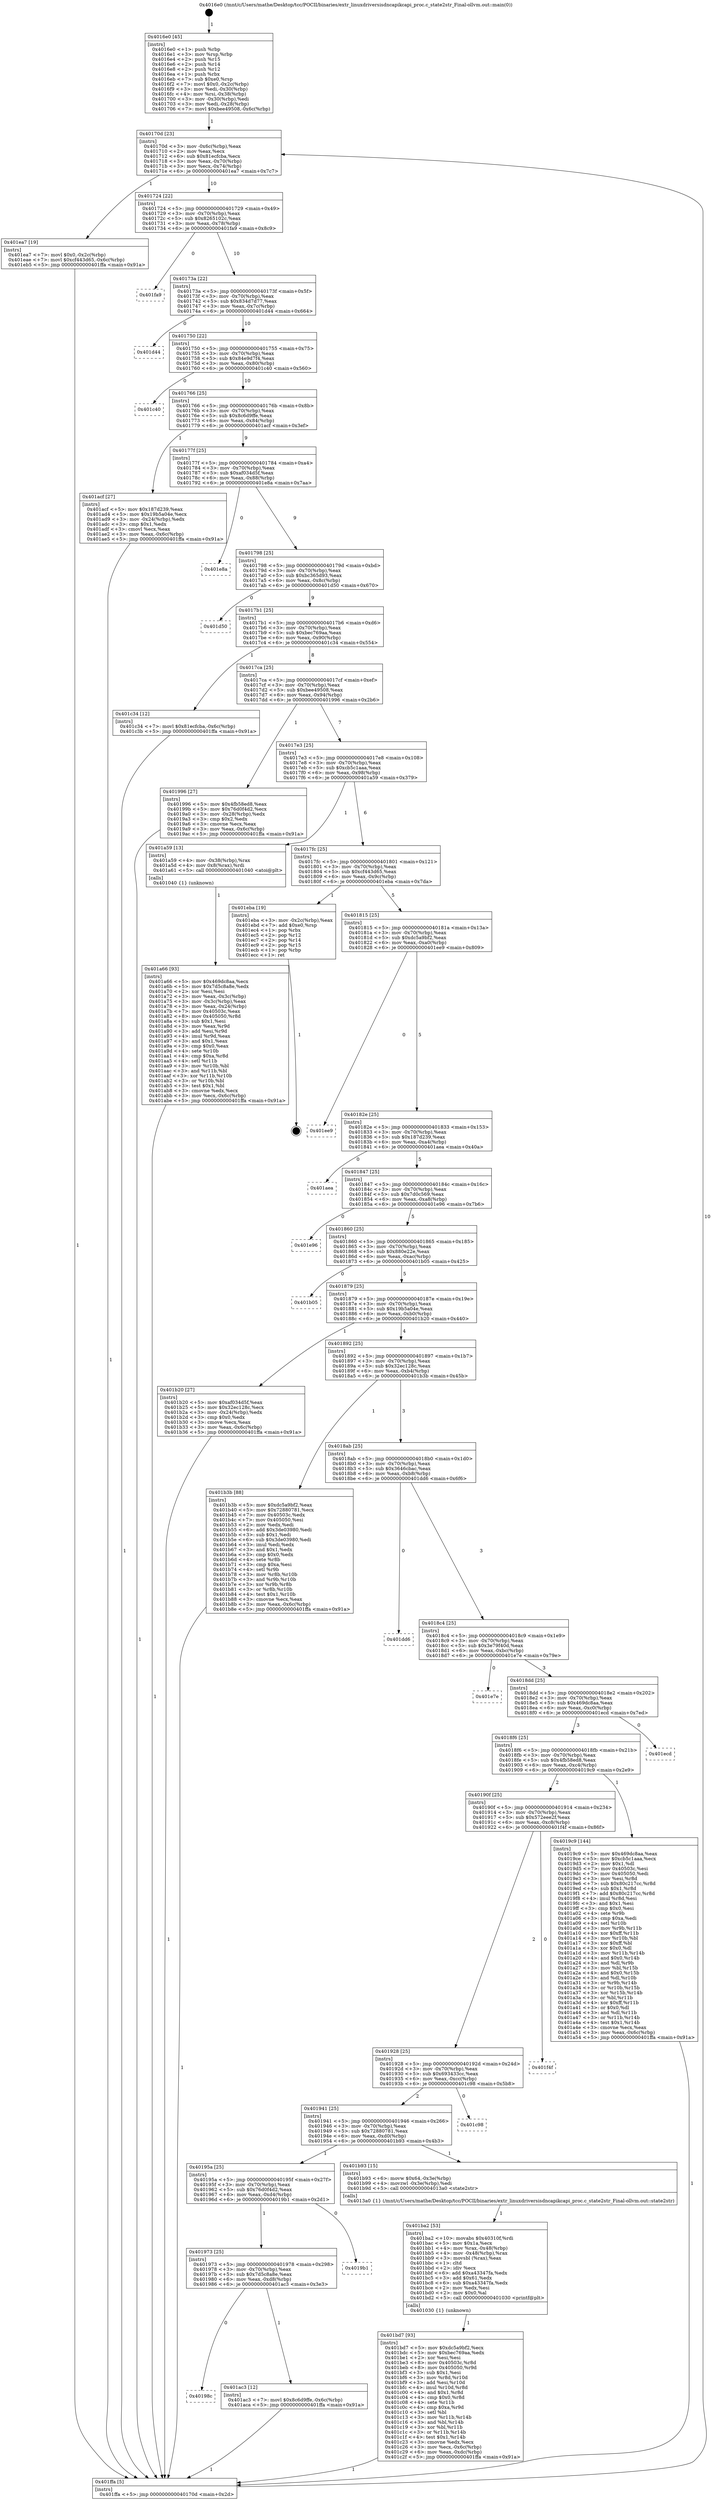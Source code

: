 digraph "0x4016e0" {
  label = "0x4016e0 (/mnt/c/Users/mathe/Desktop/tcc/POCII/binaries/extr_linuxdriversisdncapikcapi_proc.c_state2str_Final-ollvm.out::main(0))"
  labelloc = "t"
  node[shape=record]

  Entry [label="",width=0.3,height=0.3,shape=circle,fillcolor=black,style=filled]
  "0x40170d" [label="{
     0x40170d [23]\l
     | [instrs]\l
     &nbsp;&nbsp;0x40170d \<+3\>: mov -0x6c(%rbp),%eax\l
     &nbsp;&nbsp;0x401710 \<+2\>: mov %eax,%ecx\l
     &nbsp;&nbsp;0x401712 \<+6\>: sub $0x81ecfcba,%ecx\l
     &nbsp;&nbsp;0x401718 \<+3\>: mov %eax,-0x70(%rbp)\l
     &nbsp;&nbsp;0x40171b \<+3\>: mov %ecx,-0x74(%rbp)\l
     &nbsp;&nbsp;0x40171e \<+6\>: je 0000000000401ea7 \<main+0x7c7\>\l
  }"]
  "0x401ea7" [label="{
     0x401ea7 [19]\l
     | [instrs]\l
     &nbsp;&nbsp;0x401ea7 \<+7\>: movl $0x0,-0x2c(%rbp)\l
     &nbsp;&nbsp;0x401eae \<+7\>: movl $0xcf443d65,-0x6c(%rbp)\l
     &nbsp;&nbsp;0x401eb5 \<+5\>: jmp 0000000000401ffa \<main+0x91a\>\l
  }"]
  "0x401724" [label="{
     0x401724 [22]\l
     | [instrs]\l
     &nbsp;&nbsp;0x401724 \<+5\>: jmp 0000000000401729 \<main+0x49\>\l
     &nbsp;&nbsp;0x401729 \<+3\>: mov -0x70(%rbp),%eax\l
     &nbsp;&nbsp;0x40172c \<+5\>: sub $0x8265102c,%eax\l
     &nbsp;&nbsp;0x401731 \<+3\>: mov %eax,-0x78(%rbp)\l
     &nbsp;&nbsp;0x401734 \<+6\>: je 0000000000401fa9 \<main+0x8c9\>\l
  }"]
  Exit [label="",width=0.3,height=0.3,shape=circle,fillcolor=black,style=filled,peripheries=2]
  "0x401fa9" [label="{
     0x401fa9\l
  }", style=dashed]
  "0x40173a" [label="{
     0x40173a [22]\l
     | [instrs]\l
     &nbsp;&nbsp;0x40173a \<+5\>: jmp 000000000040173f \<main+0x5f\>\l
     &nbsp;&nbsp;0x40173f \<+3\>: mov -0x70(%rbp),%eax\l
     &nbsp;&nbsp;0x401742 \<+5\>: sub $0x834d7d77,%eax\l
     &nbsp;&nbsp;0x401747 \<+3\>: mov %eax,-0x7c(%rbp)\l
     &nbsp;&nbsp;0x40174a \<+6\>: je 0000000000401d44 \<main+0x664\>\l
  }"]
  "0x401bd7" [label="{
     0x401bd7 [93]\l
     | [instrs]\l
     &nbsp;&nbsp;0x401bd7 \<+5\>: mov $0xdc5a9bf2,%ecx\l
     &nbsp;&nbsp;0x401bdc \<+5\>: mov $0xbec769aa,%edx\l
     &nbsp;&nbsp;0x401be1 \<+2\>: xor %esi,%esi\l
     &nbsp;&nbsp;0x401be3 \<+8\>: mov 0x40503c,%r8d\l
     &nbsp;&nbsp;0x401beb \<+8\>: mov 0x405050,%r9d\l
     &nbsp;&nbsp;0x401bf3 \<+3\>: sub $0x1,%esi\l
     &nbsp;&nbsp;0x401bf6 \<+3\>: mov %r8d,%r10d\l
     &nbsp;&nbsp;0x401bf9 \<+3\>: add %esi,%r10d\l
     &nbsp;&nbsp;0x401bfc \<+4\>: imul %r10d,%r8d\l
     &nbsp;&nbsp;0x401c00 \<+4\>: and $0x1,%r8d\l
     &nbsp;&nbsp;0x401c04 \<+4\>: cmp $0x0,%r8d\l
     &nbsp;&nbsp;0x401c08 \<+4\>: sete %r11b\l
     &nbsp;&nbsp;0x401c0c \<+4\>: cmp $0xa,%r9d\l
     &nbsp;&nbsp;0x401c10 \<+3\>: setl %bl\l
     &nbsp;&nbsp;0x401c13 \<+3\>: mov %r11b,%r14b\l
     &nbsp;&nbsp;0x401c16 \<+3\>: and %bl,%r14b\l
     &nbsp;&nbsp;0x401c19 \<+3\>: xor %bl,%r11b\l
     &nbsp;&nbsp;0x401c1c \<+3\>: or %r11b,%r14b\l
     &nbsp;&nbsp;0x401c1f \<+4\>: test $0x1,%r14b\l
     &nbsp;&nbsp;0x401c23 \<+3\>: cmovne %edx,%ecx\l
     &nbsp;&nbsp;0x401c26 \<+3\>: mov %ecx,-0x6c(%rbp)\l
     &nbsp;&nbsp;0x401c29 \<+6\>: mov %eax,-0xdc(%rbp)\l
     &nbsp;&nbsp;0x401c2f \<+5\>: jmp 0000000000401ffa \<main+0x91a\>\l
  }"]
  "0x401d44" [label="{
     0x401d44\l
  }", style=dashed]
  "0x401750" [label="{
     0x401750 [22]\l
     | [instrs]\l
     &nbsp;&nbsp;0x401750 \<+5\>: jmp 0000000000401755 \<main+0x75\>\l
     &nbsp;&nbsp;0x401755 \<+3\>: mov -0x70(%rbp),%eax\l
     &nbsp;&nbsp;0x401758 \<+5\>: sub $0x84e9d7f4,%eax\l
     &nbsp;&nbsp;0x40175d \<+3\>: mov %eax,-0x80(%rbp)\l
     &nbsp;&nbsp;0x401760 \<+6\>: je 0000000000401c40 \<main+0x560\>\l
  }"]
  "0x401ba2" [label="{
     0x401ba2 [53]\l
     | [instrs]\l
     &nbsp;&nbsp;0x401ba2 \<+10\>: movabs $0x40310f,%rdi\l
     &nbsp;&nbsp;0x401bac \<+5\>: mov $0x1a,%ecx\l
     &nbsp;&nbsp;0x401bb1 \<+4\>: mov %rax,-0x48(%rbp)\l
     &nbsp;&nbsp;0x401bb5 \<+4\>: mov -0x48(%rbp),%rax\l
     &nbsp;&nbsp;0x401bb9 \<+3\>: movsbl (%rax),%eax\l
     &nbsp;&nbsp;0x401bbc \<+1\>: cltd\l
     &nbsp;&nbsp;0x401bbd \<+2\>: idiv %ecx\l
     &nbsp;&nbsp;0x401bbf \<+6\>: add $0xa43347fa,%edx\l
     &nbsp;&nbsp;0x401bc5 \<+3\>: add $0x61,%edx\l
     &nbsp;&nbsp;0x401bc8 \<+6\>: sub $0xa43347fa,%edx\l
     &nbsp;&nbsp;0x401bce \<+2\>: mov %edx,%esi\l
     &nbsp;&nbsp;0x401bd0 \<+2\>: mov $0x0,%al\l
     &nbsp;&nbsp;0x401bd2 \<+5\>: call 0000000000401030 \<printf@plt\>\l
     | [calls]\l
     &nbsp;&nbsp;0x401030 \{1\} (unknown)\l
  }"]
  "0x401c40" [label="{
     0x401c40\l
  }", style=dashed]
  "0x401766" [label="{
     0x401766 [25]\l
     | [instrs]\l
     &nbsp;&nbsp;0x401766 \<+5\>: jmp 000000000040176b \<main+0x8b\>\l
     &nbsp;&nbsp;0x40176b \<+3\>: mov -0x70(%rbp),%eax\l
     &nbsp;&nbsp;0x40176e \<+5\>: sub $0x8c6d9ffe,%eax\l
     &nbsp;&nbsp;0x401773 \<+6\>: mov %eax,-0x84(%rbp)\l
     &nbsp;&nbsp;0x401779 \<+6\>: je 0000000000401acf \<main+0x3ef\>\l
  }"]
  "0x40198c" [label="{
     0x40198c\l
  }", style=dashed]
  "0x401acf" [label="{
     0x401acf [27]\l
     | [instrs]\l
     &nbsp;&nbsp;0x401acf \<+5\>: mov $0x187d239,%eax\l
     &nbsp;&nbsp;0x401ad4 \<+5\>: mov $0x19b5a04e,%ecx\l
     &nbsp;&nbsp;0x401ad9 \<+3\>: mov -0x24(%rbp),%edx\l
     &nbsp;&nbsp;0x401adc \<+3\>: cmp $0x1,%edx\l
     &nbsp;&nbsp;0x401adf \<+3\>: cmovl %ecx,%eax\l
     &nbsp;&nbsp;0x401ae2 \<+3\>: mov %eax,-0x6c(%rbp)\l
     &nbsp;&nbsp;0x401ae5 \<+5\>: jmp 0000000000401ffa \<main+0x91a\>\l
  }"]
  "0x40177f" [label="{
     0x40177f [25]\l
     | [instrs]\l
     &nbsp;&nbsp;0x40177f \<+5\>: jmp 0000000000401784 \<main+0xa4\>\l
     &nbsp;&nbsp;0x401784 \<+3\>: mov -0x70(%rbp),%eax\l
     &nbsp;&nbsp;0x401787 \<+5\>: sub $0xaf034d5f,%eax\l
     &nbsp;&nbsp;0x40178c \<+6\>: mov %eax,-0x88(%rbp)\l
     &nbsp;&nbsp;0x401792 \<+6\>: je 0000000000401e8a \<main+0x7aa\>\l
  }"]
  "0x401ac3" [label="{
     0x401ac3 [12]\l
     | [instrs]\l
     &nbsp;&nbsp;0x401ac3 \<+7\>: movl $0x8c6d9ffe,-0x6c(%rbp)\l
     &nbsp;&nbsp;0x401aca \<+5\>: jmp 0000000000401ffa \<main+0x91a\>\l
  }"]
  "0x401e8a" [label="{
     0x401e8a\l
  }", style=dashed]
  "0x401798" [label="{
     0x401798 [25]\l
     | [instrs]\l
     &nbsp;&nbsp;0x401798 \<+5\>: jmp 000000000040179d \<main+0xbd\>\l
     &nbsp;&nbsp;0x40179d \<+3\>: mov -0x70(%rbp),%eax\l
     &nbsp;&nbsp;0x4017a0 \<+5\>: sub $0xbc365d93,%eax\l
     &nbsp;&nbsp;0x4017a5 \<+6\>: mov %eax,-0x8c(%rbp)\l
     &nbsp;&nbsp;0x4017ab \<+6\>: je 0000000000401d50 \<main+0x670\>\l
  }"]
  "0x401973" [label="{
     0x401973 [25]\l
     | [instrs]\l
     &nbsp;&nbsp;0x401973 \<+5\>: jmp 0000000000401978 \<main+0x298\>\l
     &nbsp;&nbsp;0x401978 \<+3\>: mov -0x70(%rbp),%eax\l
     &nbsp;&nbsp;0x40197b \<+5\>: sub $0x7d5c8a8e,%eax\l
     &nbsp;&nbsp;0x401980 \<+6\>: mov %eax,-0xd8(%rbp)\l
     &nbsp;&nbsp;0x401986 \<+6\>: je 0000000000401ac3 \<main+0x3e3\>\l
  }"]
  "0x401d50" [label="{
     0x401d50\l
  }", style=dashed]
  "0x4017b1" [label="{
     0x4017b1 [25]\l
     | [instrs]\l
     &nbsp;&nbsp;0x4017b1 \<+5\>: jmp 00000000004017b6 \<main+0xd6\>\l
     &nbsp;&nbsp;0x4017b6 \<+3\>: mov -0x70(%rbp),%eax\l
     &nbsp;&nbsp;0x4017b9 \<+5\>: sub $0xbec769aa,%eax\l
     &nbsp;&nbsp;0x4017be \<+6\>: mov %eax,-0x90(%rbp)\l
     &nbsp;&nbsp;0x4017c4 \<+6\>: je 0000000000401c34 \<main+0x554\>\l
  }"]
  "0x4019b1" [label="{
     0x4019b1\l
  }", style=dashed]
  "0x401c34" [label="{
     0x401c34 [12]\l
     | [instrs]\l
     &nbsp;&nbsp;0x401c34 \<+7\>: movl $0x81ecfcba,-0x6c(%rbp)\l
     &nbsp;&nbsp;0x401c3b \<+5\>: jmp 0000000000401ffa \<main+0x91a\>\l
  }"]
  "0x4017ca" [label="{
     0x4017ca [25]\l
     | [instrs]\l
     &nbsp;&nbsp;0x4017ca \<+5\>: jmp 00000000004017cf \<main+0xef\>\l
     &nbsp;&nbsp;0x4017cf \<+3\>: mov -0x70(%rbp),%eax\l
     &nbsp;&nbsp;0x4017d2 \<+5\>: sub $0xbee49508,%eax\l
     &nbsp;&nbsp;0x4017d7 \<+6\>: mov %eax,-0x94(%rbp)\l
     &nbsp;&nbsp;0x4017dd \<+6\>: je 0000000000401996 \<main+0x2b6\>\l
  }"]
  "0x40195a" [label="{
     0x40195a [25]\l
     | [instrs]\l
     &nbsp;&nbsp;0x40195a \<+5\>: jmp 000000000040195f \<main+0x27f\>\l
     &nbsp;&nbsp;0x40195f \<+3\>: mov -0x70(%rbp),%eax\l
     &nbsp;&nbsp;0x401962 \<+5\>: sub $0x76d0f4d2,%eax\l
     &nbsp;&nbsp;0x401967 \<+6\>: mov %eax,-0xd4(%rbp)\l
     &nbsp;&nbsp;0x40196d \<+6\>: je 00000000004019b1 \<main+0x2d1\>\l
  }"]
  "0x401996" [label="{
     0x401996 [27]\l
     | [instrs]\l
     &nbsp;&nbsp;0x401996 \<+5\>: mov $0x4fb58ed8,%eax\l
     &nbsp;&nbsp;0x40199b \<+5\>: mov $0x76d0f4d2,%ecx\l
     &nbsp;&nbsp;0x4019a0 \<+3\>: mov -0x28(%rbp),%edx\l
     &nbsp;&nbsp;0x4019a3 \<+3\>: cmp $0x2,%edx\l
     &nbsp;&nbsp;0x4019a6 \<+3\>: cmovne %ecx,%eax\l
     &nbsp;&nbsp;0x4019a9 \<+3\>: mov %eax,-0x6c(%rbp)\l
     &nbsp;&nbsp;0x4019ac \<+5\>: jmp 0000000000401ffa \<main+0x91a\>\l
  }"]
  "0x4017e3" [label="{
     0x4017e3 [25]\l
     | [instrs]\l
     &nbsp;&nbsp;0x4017e3 \<+5\>: jmp 00000000004017e8 \<main+0x108\>\l
     &nbsp;&nbsp;0x4017e8 \<+3\>: mov -0x70(%rbp),%eax\l
     &nbsp;&nbsp;0x4017eb \<+5\>: sub $0xcb5c1aaa,%eax\l
     &nbsp;&nbsp;0x4017f0 \<+6\>: mov %eax,-0x98(%rbp)\l
     &nbsp;&nbsp;0x4017f6 \<+6\>: je 0000000000401a59 \<main+0x379\>\l
  }"]
  "0x401ffa" [label="{
     0x401ffa [5]\l
     | [instrs]\l
     &nbsp;&nbsp;0x401ffa \<+5\>: jmp 000000000040170d \<main+0x2d\>\l
  }"]
  "0x4016e0" [label="{
     0x4016e0 [45]\l
     | [instrs]\l
     &nbsp;&nbsp;0x4016e0 \<+1\>: push %rbp\l
     &nbsp;&nbsp;0x4016e1 \<+3\>: mov %rsp,%rbp\l
     &nbsp;&nbsp;0x4016e4 \<+2\>: push %r15\l
     &nbsp;&nbsp;0x4016e6 \<+2\>: push %r14\l
     &nbsp;&nbsp;0x4016e8 \<+2\>: push %r12\l
     &nbsp;&nbsp;0x4016ea \<+1\>: push %rbx\l
     &nbsp;&nbsp;0x4016eb \<+7\>: sub $0xe0,%rsp\l
     &nbsp;&nbsp;0x4016f2 \<+7\>: movl $0x0,-0x2c(%rbp)\l
     &nbsp;&nbsp;0x4016f9 \<+3\>: mov %edi,-0x30(%rbp)\l
     &nbsp;&nbsp;0x4016fc \<+4\>: mov %rsi,-0x38(%rbp)\l
     &nbsp;&nbsp;0x401700 \<+3\>: mov -0x30(%rbp),%edi\l
     &nbsp;&nbsp;0x401703 \<+3\>: mov %edi,-0x28(%rbp)\l
     &nbsp;&nbsp;0x401706 \<+7\>: movl $0xbee49508,-0x6c(%rbp)\l
  }"]
  "0x401b93" [label="{
     0x401b93 [15]\l
     | [instrs]\l
     &nbsp;&nbsp;0x401b93 \<+6\>: movw $0x64,-0x3e(%rbp)\l
     &nbsp;&nbsp;0x401b99 \<+4\>: movzwl -0x3e(%rbp),%edi\l
     &nbsp;&nbsp;0x401b9d \<+5\>: call 00000000004013a0 \<state2str\>\l
     | [calls]\l
     &nbsp;&nbsp;0x4013a0 \{1\} (/mnt/c/Users/mathe/Desktop/tcc/POCII/binaries/extr_linuxdriversisdncapikcapi_proc.c_state2str_Final-ollvm.out::state2str)\l
  }"]
  "0x401a59" [label="{
     0x401a59 [13]\l
     | [instrs]\l
     &nbsp;&nbsp;0x401a59 \<+4\>: mov -0x38(%rbp),%rax\l
     &nbsp;&nbsp;0x401a5d \<+4\>: mov 0x8(%rax),%rdi\l
     &nbsp;&nbsp;0x401a61 \<+5\>: call 0000000000401040 \<atoi@plt\>\l
     | [calls]\l
     &nbsp;&nbsp;0x401040 \{1\} (unknown)\l
  }"]
  "0x4017fc" [label="{
     0x4017fc [25]\l
     | [instrs]\l
     &nbsp;&nbsp;0x4017fc \<+5\>: jmp 0000000000401801 \<main+0x121\>\l
     &nbsp;&nbsp;0x401801 \<+3\>: mov -0x70(%rbp),%eax\l
     &nbsp;&nbsp;0x401804 \<+5\>: sub $0xcf443d65,%eax\l
     &nbsp;&nbsp;0x401809 \<+6\>: mov %eax,-0x9c(%rbp)\l
     &nbsp;&nbsp;0x40180f \<+6\>: je 0000000000401eba \<main+0x7da\>\l
  }"]
  "0x401941" [label="{
     0x401941 [25]\l
     | [instrs]\l
     &nbsp;&nbsp;0x401941 \<+5\>: jmp 0000000000401946 \<main+0x266\>\l
     &nbsp;&nbsp;0x401946 \<+3\>: mov -0x70(%rbp),%eax\l
     &nbsp;&nbsp;0x401949 \<+5\>: sub $0x72880781,%eax\l
     &nbsp;&nbsp;0x40194e \<+6\>: mov %eax,-0xd0(%rbp)\l
     &nbsp;&nbsp;0x401954 \<+6\>: je 0000000000401b93 \<main+0x4b3\>\l
  }"]
  "0x401eba" [label="{
     0x401eba [19]\l
     | [instrs]\l
     &nbsp;&nbsp;0x401eba \<+3\>: mov -0x2c(%rbp),%eax\l
     &nbsp;&nbsp;0x401ebd \<+7\>: add $0xe0,%rsp\l
     &nbsp;&nbsp;0x401ec4 \<+1\>: pop %rbx\l
     &nbsp;&nbsp;0x401ec5 \<+2\>: pop %r12\l
     &nbsp;&nbsp;0x401ec7 \<+2\>: pop %r14\l
     &nbsp;&nbsp;0x401ec9 \<+2\>: pop %r15\l
     &nbsp;&nbsp;0x401ecb \<+1\>: pop %rbp\l
     &nbsp;&nbsp;0x401ecc \<+1\>: ret\l
  }"]
  "0x401815" [label="{
     0x401815 [25]\l
     | [instrs]\l
     &nbsp;&nbsp;0x401815 \<+5\>: jmp 000000000040181a \<main+0x13a\>\l
     &nbsp;&nbsp;0x40181a \<+3\>: mov -0x70(%rbp),%eax\l
     &nbsp;&nbsp;0x40181d \<+5\>: sub $0xdc5a9bf2,%eax\l
     &nbsp;&nbsp;0x401822 \<+6\>: mov %eax,-0xa0(%rbp)\l
     &nbsp;&nbsp;0x401828 \<+6\>: je 0000000000401ee9 \<main+0x809\>\l
  }"]
  "0x401c98" [label="{
     0x401c98\l
  }", style=dashed]
  "0x401ee9" [label="{
     0x401ee9\l
  }", style=dashed]
  "0x40182e" [label="{
     0x40182e [25]\l
     | [instrs]\l
     &nbsp;&nbsp;0x40182e \<+5\>: jmp 0000000000401833 \<main+0x153\>\l
     &nbsp;&nbsp;0x401833 \<+3\>: mov -0x70(%rbp),%eax\l
     &nbsp;&nbsp;0x401836 \<+5\>: sub $0x187d239,%eax\l
     &nbsp;&nbsp;0x40183b \<+6\>: mov %eax,-0xa4(%rbp)\l
     &nbsp;&nbsp;0x401841 \<+6\>: je 0000000000401aea \<main+0x40a\>\l
  }"]
  "0x401928" [label="{
     0x401928 [25]\l
     | [instrs]\l
     &nbsp;&nbsp;0x401928 \<+5\>: jmp 000000000040192d \<main+0x24d\>\l
     &nbsp;&nbsp;0x40192d \<+3\>: mov -0x70(%rbp),%eax\l
     &nbsp;&nbsp;0x401930 \<+5\>: sub $0x693433cc,%eax\l
     &nbsp;&nbsp;0x401935 \<+6\>: mov %eax,-0xcc(%rbp)\l
     &nbsp;&nbsp;0x40193b \<+6\>: je 0000000000401c98 \<main+0x5b8\>\l
  }"]
  "0x401aea" [label="{
     0x401aea\l
  }", style=dashed]
  "0x401847" [label="{
     0x401847 [25]\l
     | [instrs]\l
     &nbsp;&nbsp;0x401847 \<+5\>: jmp 000000000040184c \<main+0x16c\>\l
     &nbsp;&nbsp;0x40184c \<+3\>: mov -0x70(%rbp),%eax\l
     &nbsp;&nbsp;0x40184f \<+5\>: sub $0x7d0c569,%eax\l
     &nbsp;&nbsp;0x401854 \<+6\>: mov %eax,-0xa8(%rbp)\l
     &nbsp;&nbsp;0x40185a \<+6\>: je 0000000000401e96 \<main+0x7b6\>\l
  }"]
  "0x401f4f" [label="{
     0x401f4f\l
  }", style=dashed]
  "0x401e96" [label="{
     0x401e96\l
  }", style=dashed]
  "0x401860" [label="{
     0x401860 [25]\l
     | [instrs]\l
     &nbsp;&nbsp;0x401860 \<+5\>: jmp 0000000000401865 \<main+0x185\>\l
     &nbsp;&nbsp;0x401865 \<+3\>: mov -0x70(%rbp),%eax\l
     &nbsp;&nbsp;0x401868 \<+5\>: sub $0x880e22e,%eax\l
     &nbsp;&nbsp;0x40186d \<+6\>: mov %eax,-0xac(%rbp)\l
     &nbsp;&nbsp;0x401873 \<+6\>: je 0000000000401b05 \<main+0x425\>\l
  }"]
  "0x401a66" [label="{
     0x401a66 [93]\l
     | [instrs]\l
     &nbsp;&nbsp;0x401a66 \<+5\>: mov $0x469dc8aa,%ecx\l
     &nbsp;&nbsp;0x401a6b \<+5\>: mov $0x7d5c8a8e,%edx\l
     &nbsp;&nbsp;0x401a70 \<+2\>: xor %esi,%esi\l
     &nbsp;&nbsp;0x401a72 \<+3\>: mov %eax,-0x3c(%rbp)\l
     &nbsp;&nbsp;0x401a75 \<+3\>: mov -0x3c(%rbp),%eax\l
     &nbsp;&nbsp;0x401a78 \<+3\>: mov %eax,-0x24(%rbp)\l
     &nbsp;&nbsp;0x401a7b \<+7\>: mov 0x40503c,%eax\l
     &nbsp;&nbsp;0x401a82 \<+8\>: mov 0x405050,%r8d\l
     &nbsp;&nbsp;0x401a8a \<+3\>: sub $0x1,%esi\l
     &nbsp;&nbsp;0x401a8d \<+3\>: mov %eax,%r9d\l
     &nbsp;&nbsp;0x401a90 \<+3\>: add %esi,%r9d\l
     &nbsp;&nbsp;0x401a93 \<+4\>: imul %r9d,%eax\l
     &nbsp;&nbsp;0x401a97 \<+3\>: and $0x1,%eax\l
     &nbsp;&nbsp;0x401a9a \<+3\>: cmp $0x0,%eax\l
     &nbsp;&nbsp;0x401a9d \<+4\>: sete %r10b\l
     &nbsp;&nbsp;0x401aa1 \<+4\>: cmp $0xa,%r8d\l
     &nbsp;&nbsp;0x401aa5 \<+4\>: setl %r11b\l
     &nbsp;&nbsp;0x401aa9 \<+3\>: mov %r10b,%bl\l
     &nbsp;&nbsp;0x401aac \<+3\>: and %r11b,%bl\l
     &nbsp;&nbsp;0x401aaf \<+3\>: xor %r11b,%r10b\l
     &nbsp;&nbsp;0x401ab2 \<+3\>: or %r10b,%bl\l
     &nbsp;&nbsp;0x401ab5 \<+3\>: test $0x1,%bl\l
     &nbsp;&nbsp;0x401ab8 \<+3\>: cmovne %edx,%ecx\l
     &nbsp;&nbsp;0x401abb \<+3\>: mov %ecx,-0x6c(%rbp)\l
     &nbsp;&nbsp;0x401abe \<+5\>: jmp 0000000000401ffa \<main+0x91a\>\l
  }"]
  "0x401b05" [label="{
     0x401b05\l
  }", style=dashed]
  "0x401879" [label="{
     0x401879 [25]\l
     | [instrs]\l
     &nbsp;&nbsp;0x401879 \<+5\>: jmp 000000000040187e \<main+0x19e\>\l
     &nbsp;&nbsp;0x40187e \<+3\>: mov -0x70(%rbp),%eax\l
     &nbsp;&nbsp;0x401881 \<+5\>: sub $0x19b5a04e,%eax\l
     &nbsp;&nbsp;0x401886 \<+6\>: mov %eax,-0xb0(%rbp)\l
     &nbsp;&nbsp;0x40188c \<+6\>: je 0000000000401b20 \<main+0x440\>\l
  }"]
  "0x40190f" [label="{
     0x40190f [25]\l
     | [instrs]\l
     &nbsp;&nbsp;0x40190f \<+5\>: jmp 0000000000401914 \<main+0x234\>\l
     &nbsp;&nbsp;0x401914 \<+3\>: mov -0x70(%rbp),%eax\l
     &nbsp;&nbsp;0x401917 \<+5\>: sub $0x572eee2f,%eax\l
     &nbsp;&nbsp;0x40191c \<+6\>: mov %eax,-0xc8(%rbp)\l
     &nbsp;&nbsp;0x401922 \<+6\>: je 0000000000401f4f \<main+0x86f\>\l
  }"]
  "0x401b20" [label="{
     0x401b20 [27]\l
     | [instrs]\l
     &nbsp;&nbsp;0x401b20 \<+5\>: mov $0xaf034d5f,%eax\l
     &nbsp;&nbsp;0x401b25 \<+5\>: mov $0x32ec128c,%ecx\l
     &nbsp;&nbsp;0x401b2a \<+3\>: mov -0x24(%rbp),%edx\l
     &nbsp;&nbsp;0x401b2d \<+3\>: cmp $0x0,%edx\l
     &nbsp;&nbsp;0x401b30 \<+3\>: cmove %ecx,%eax\l
     &nbsp;&nbsp;0x401b33 \<+3\>: mov %eax,-0x6c(%rbp)\l
     &nbsp;&nbsp;0x401b36 \<+5\>: jmp 0000000000401ffa \<main+0x91a\>\l
  }"]
  "0x401892" [label="{
     0x401892 [25]\l
     | [instrs]\l
     &nbsp;&nbsp;0x401892 \<+5\>: jmp 0000000000401897 \<main+0x1b7\>\l
     &nbsp;&nbsp;0x401897 \<+3\>: mov -0x70(%rbp),%eax\l
     &nbsp;&nbsp;0x40189a \<+5\>: sub $0x32ec128c,%eax\l
     &nbsp;&nbsp;0x40189f \<+6\>: mov %eax,-0xb4(%rbp)\l
     &nbsp;&nbsp;0x4018a5 \<+6\>: je 0000000000401b3b \<main+0x45b\>\l
  }"]
  "0x4019c9" [label="{
     0x4019c9 [144]\l
     | [instrs]\l
     &nbsp;&nbsp;0x4019c9 \<+5\>: mov $0x469dc8aa,%eax\l
     &nbsp;&nbsp;0x4019ce \<+5\>: mov $0xcb5c1aaa,%ecx\l
     &nbsp;&nbsp;0x4019d3 \<+2\>: mov $0x1,%dl\l
     &nbsp;&nbsp;0x4019d5 \<+7\>: mov 0x40503c,%esi\l
     &nbsp;&nbsp;0x4019dc \<+7\>: mov 0x405050,%edi\l
     &nbsp;&nbsp;0x4019e3 \<+3\>: mov %esi,%r8d\l
     &nbsp;&nbsp;0x4019e6 \<+7\>: sub $0x80c217cc,%r8d\l
     &nbsp;&nbsp;0x4019ed \<+4\>: sub $0x1,%r8d\l
     &nbsp;&nbsp;0x4019f1 \<+7\>: add $0x80c217cc,%r8d\l
     &nbsp;&nbsp;0x4019f8 \<+4\>: imul %r8d,%esi\l
     &nbsp;&nbsp;0x4019fc \<+3\>: and $0x1,%esi\l
     &nbsp;&nbsp;0x4019ff \<+3\>: cmp $0x0,%esi\l
     &nbsp;&nbsp;0x401a02 \<+4\>: sete %r9b\l
     &nbsp;&nbsp;0x401a06 \<+3\>: cmp $0xa,%edi\l
     &nbsp;&nbsp;0x401a09 \<+4\>: setl %r10b\l
     &nbsp;&nbsp;0x401a0d \<+3\>: mov %r9b,%r11b\l
     &nbsp;&nbsp;0x401a10 \<+4\>: xor $0xff,%r11b\l
     &nbsp;&nbsp;0x401a14 \<+3\>: mov %r10b,%bl\l
     &nbsp;&nbsp;0x401a17 \<+3\>: xor $0xff,%bl\l
     &nbsp;&nbsp;0x401a1a \<+3\>: xor $0x0,%dl\l
     &nbsp;&nbsp;0x401a1d \<+3\>: mov %r11b,%r14b\l
     &nbsp;&nbsp;0x401a20 \<+4\>: and $0x0,%r14b\l
     &nbsp;&nbsp;0x401a24 \<+3\>: and %dl,%r9b\l
     &nbsp;&nbsp;0x401a27 \<+3\>: mov %bl,%r15b\l
     &nbsp;&nbsp;0x401a2a \<+4\>: and $0x0,%r15b\l
     &nbsp;&nbsp;0x401a2e \<+3\>: and %dl,%r10b\l
     &nbsp;&nbsp;0x401a31 \<+3\>: or %r9b,%r14b\l
     &nbsp;&nbsp;0x401a34 \<+3\>: or %r10b,%r15b\l
     &nbsp;&nbsp;0x401a37 \<+3\>: xor %r15b,%r14b\l
     &nbsp;&nbsp;0x401a3a \<+3\>: or %bl,%r11b\l
     &nbsp;&nbsp;0x401a3d \<+4\>: xor $0xff,%r11b\l
     &nbsp;&nbsp;0x401a41 \<+3\>: or $0x0,%dl\l
     &nbsp;&nbsp;0x401a44 \<+3\>: and %dl,%r11b\l
     &nbsp;&nbsp;0x401a47 \<+3\>: or %r11b,%r14b\l
     &nbsp;&nbsp;0x401a4a \<+4\>: test $0x1,%r14b\l
     &nbsp;&nbsp;0x401a4e \<+3\>: cmovne %ecx,%eax\l
     &nbsp;&nbsp;0x401a51 \<+3\>: mov %eax,-0x6c(%rbp)\l
     &nbsp;&nbsp;0x401a54 \<+5\>: jmp 0000000000401ffa \<main+0x91a\>\l
  }"]
  "0x401b3b" [label="{
     0x401b3b [88]\l
     | [instrs]\l
     &nbsp;&nbsp;0x401b3b \<+5\>: mov $0xdc5a9bf2,%eax\l
     &nbsp;&nbsp;0x401b40 \<+5\>: mov $0x72880781,%ecx\l
     &nbsp;&nbsp;0x401b45 \<+7\>: mov 0x40503c,%edx\l
     &nbsp;&nbsp;0x401b4c \<+7\>: mov 0x405050,%esi\l
     &nbsp;&nbsp;0x401b53 \<+2\>: mov %edx,%edi\l
     &nbsp;&nbsp;0x401b55 \<+6\>: add $0x3de03980,%edi\l
     &nbsp;&nbsp;0x401b5b \<+3\>: sub $0x1,%edi\l
     &nbsp;&nbsp;0x401b5e \<+6\>: sub $0x3de03980,%edi\l
     &nbsp;&nbsp;0x401b64 \<+3\>: imul %edi,%edx\l
     &nbsp;&nbsp;0x401b67 \<+3\>: and $0x1,%edx\l
     &nbsp;&nbsp;0x401b6a \<+3\>: cmp $0x0,%edx\l
     &nbsp;&nbsp;0x401b6d \<+4\>: sete %r8b\l
     &nbsp;&nbsp;0x401b71 \<+3\>: cmp $0xa,%esi\l
     &nbsp;&nbsp;0x401b74 \<+4\>: setl %r9b\l
     &nbsp;&nbsp;0x401b78 \<+3\>: mov %r8b,%r10b\l
     &nbsp;&nbsp;0x401b7b \<+3\>: and %r9b,%r10b\l
     &nbsp;&nbsp;0x401b7e \<+3\>: xor %r9b,%r8b\l
     &nbsp;&nbsp;0x401b81 \<+3\>: or %r8b,%r10b\l
     &nbsp;&nbsp;0x401b84 \<+4\>: test $0x1,%r10b\l
     &nbsp;&nbsp;0x401b88 \<+3\>: cmovne %ecx,%eax\l
     &nbsp;&nbsp;0x401b8b \<+3\>: mov %eax,-0x6c(%rbp)\l
     &nbsp;&nbsp;0x401b8e \<+5\>: jmp 0000000000401ffa \<main+0x91a\>\l
  }"]
  "0x4018ab" [label="{
     0x4018ab [25]\l
     | [instrs]\l
     &nbsp;&nbsp;0x4018ab \<+5\>: jmp 00000000004018b0 \<main+0x1d0\>\l
     &nbsp;&nbsp;0x4018b0 \<+3\>: mov -0x70(%rbp),%eax\l
     &nbsp;&nbsp;0x4018b3 \<+5\>: sub $0x3646cbac,%eax\l
     &nbsp;&nbsp;0x4018b8 \<+6\>: mov %eax,-0xb8(%rbp)\l
     &nbsp;&nbsp;0x4018be \<+6\>: je 0000000000401dd6 \<main+0x6f6\>\l
  }"]
  "0x4018f6" [label="{
     0x4018f6 [25]\l
     | [instrs]\l
     &nbsp;&nbsp;0x4018f6 \<+5\>: jmp 00000000004018fb \<main+0x21b\>\l
     &nbsp;&nbsp;0x4018fb \<+3\>: mov -0x70(%rbp),%eax\l
     &nbsp;&nbsp;0x4018fe \<+5\>: sub $0x4fb58ed8,%eax\l
     &nbsp;&nbsp;0x401903 \<+6\>: mov %eax,-0xc4(%rbp)\l
     &nbsp;&nbsp;0x401909 \<+6\>: je 00000000004019c9 \<main+0x2e9\>\l
  }"]
  "0x401dd6" [label="{
     0x401dd6\l
  }", style=dashed]
  "0x4018c4" [label="{
     0x4018c4 [25]\l
     | [instrs]\l
     &nbsp;&nbsp;0x4018c4 \<+5\>: jmp 00000000004018c9 \<main+0x1e9\>\l
     &nbsp;&nbsp;0x4018c9 \<+3\>: mov -0x70(%rbp),%eax\l
     &nbsp;&nbsp;0x4018cc \<+5\>: sub $0x3e79f40d,%eax\l
     &nbsp;&nbsp;0x4018d1 \<+6\>: mov %eax,-0xbc(%rbp)\l
     &nbsp;&nbsp;0x4018d7 \<+6\>: je 0000000000401e7e \<main+0x79e\>\l
  }"]
  "0x401ecd" [label="{
     0x401ecd\l
  }", style=dashed]
  "0x401e7e" [label="{
     0x401e7e\l
  }", style=dashed]
  "0x4018dd" [label="{
     0x4018dd [25]\l
     | [instrs]\l
     &nbsp;&nbsp;0x4018dd \<+5\>: jmp 00000000004018e2 \<main+0x202\>\l
     &nbsp;&nbsp;0x4018e2 \<+3\>: mov -0x70(%rbp),%eax\l
     &nbsp;&nbsp;0x4018e5 \<+5\>: sub $0x469dc8aa,%eax\l
     &nbsp;&nbsp;0x4018ea \<+6\>: mov %eax,-0xc0(%rbp)\l
     &nbsp;&nbsp;0x4018f0 \<+6\>: je 0000000000401ecd \<main+0x7ed\>\l
  }"]
  Entry -> "0x4016e0" [label=" 1"]
  "0x40170d" -> "0x401ea7" [label=" 1"]
  "0x40170d" -> "0x401724" [label=" 10"]
  "0x401eba" -> Exit [label=" 1"]
  "0x401724" -> "0x401fa9" [label=" 0"]
  "0x401724" -> "0x40173a" [label=" 10"]
  "0x401ea7" -> "0x401ffa" [label=" 1"]
  "0x40173a" -> "0x401d44" [label=" 0"]
  "0x40173a" -> "0x401750" [label=" 10"]
  "0x401c34" -> "0x401ffa" [label=" 1"]
  "0x401750" -> "0x401c40" [label=" 0"]
  "0x401750" -> "0x401766" [label=" 10"]
  "0x401bd7" -> "0x401ffa" [label=" 1"]
  "0x401766" -> "0x401acf" [label=" 1"]
  "0x401766" -> "0x40177f" [label=" 9"]
  "0x401ba2" -> "0x401bd7" [label=" 1"]
  "0x40177f" -> "0x401e8a" [label=" 0"]
  "0x40177f" -> "0x401798" [label=" 9"]
  "0x401b93" -> "0x401ba2" [label=" 1"]
  "0x401798" -> "0x401d50" [label=" 0"]
  "0x401798" -> "0x4017b1" [label=" 9"]
  "0x401b20" -> "0x401ffa" [label=" 1"]
  "0x4017b1" -> "0x401c34" [label=" 1"]
  "0x4017b1" -> "0x4017ca" [label=" 8"]
  "0x401acf" -> "0x401ffa" [label=" 1"]
  "0x4017ca" -> "0x401996" [label=" 1"]
  "0x4017ca" -> "0x4017e3" [label=" 7"]
  "0x401996" -> "0x401ffa" [label=" 1"]
  "0x4016e0" -> "0x40170d" [label=" 1"]
  "0x401ffa" -> "0x40170d" [label=" 10"]
  "0x401973" -> "0x40198c" [label=" 0"]
  "0x4017e3" -> "0x401a59" [label=" 1"]
  "0x4017e3" -> "0x4017fc" [label=" 6"]
  "0x401973" -> "0x401ac3" [label=" 1"]
  "0x4017fc" -> "0x401eba" [label=" 1"]
  "0x4017fc" -> "0x401815" [label=" 5"]
  "0x40195a" -> "0x401973" [label=" 1"]
  "0x401815" -> "0x401ee9" [label=" 0"]
  "0x401815" -> "0x40182e" [label=" 5"]
  "0x40195a" -> "0x4019b1" [label=" 0"]
  "0x40182e" -> "0x401aea" [label=" 0"]
  "0x40182e" -> "0x401847" [label=" 5"]
  "0x401941" -> "0x40195a" [label=" 1"]
  "0x401847" -> "0x401e96" [label=" 0"]
  "0x401847" -> "0x401860" [label=" 5"]
  "0x401941" -> "0x401b93" [label=" 1"]
  "0x401860" -> "0x401b05" [label=" 0"]
  "0x401860" -> "0x401879" [label=" 5"]
  "0x401928" -> "0x401941" [label=" 2"]
  "0x401879" -> "0x401b20" [label=" 1"]
  "0x401879" -> "0x401892" [label=" 4"]
  "0x401928" -> "0x401c98" [label=" 0"]
  "0x401892" -> "0x401b3b" [label=" 1"]
  "0x401892" -> "0x4018ab" [label=" 3"]
  "0x401ac3" -> "0x401ffa" [label=" 1"]
  "0x4018ab" -> "0x401dd6" [label=" 0"]
  "0x4018ab" -> "0x4018c4" [label=" 3"]
  "0x40190f" -> "0x401f4f" [label=" 0"]
  "0x4018c4" -> "0x401e7e" [label=" 0"]
  "0x4018c4" -> "0x4018dd" [label=" 3"]
  "0x401b3b" -> "0x401ffa" [label=" 1"]
  "0x4018dd" -> "0x401ecd" [label=" 0"]
  "0x4018dd" -> "0x4018f6" [label=" 3"]
  "0x40190f" -> "0x401928" [label=" 2"]
  "0x4018f6" -> "0x4019c9" [label=" 1"]
  "0x4018f6" -> "0x40190f" [label=" 2"]
  "0x4019c9" -> "0x401ffa" [label=" 1"]
  "0x401a59" -> "0x401a66" [label=" 1"]
  "0x401a66" -> "0x401ffa" [label=" 1"]
}
